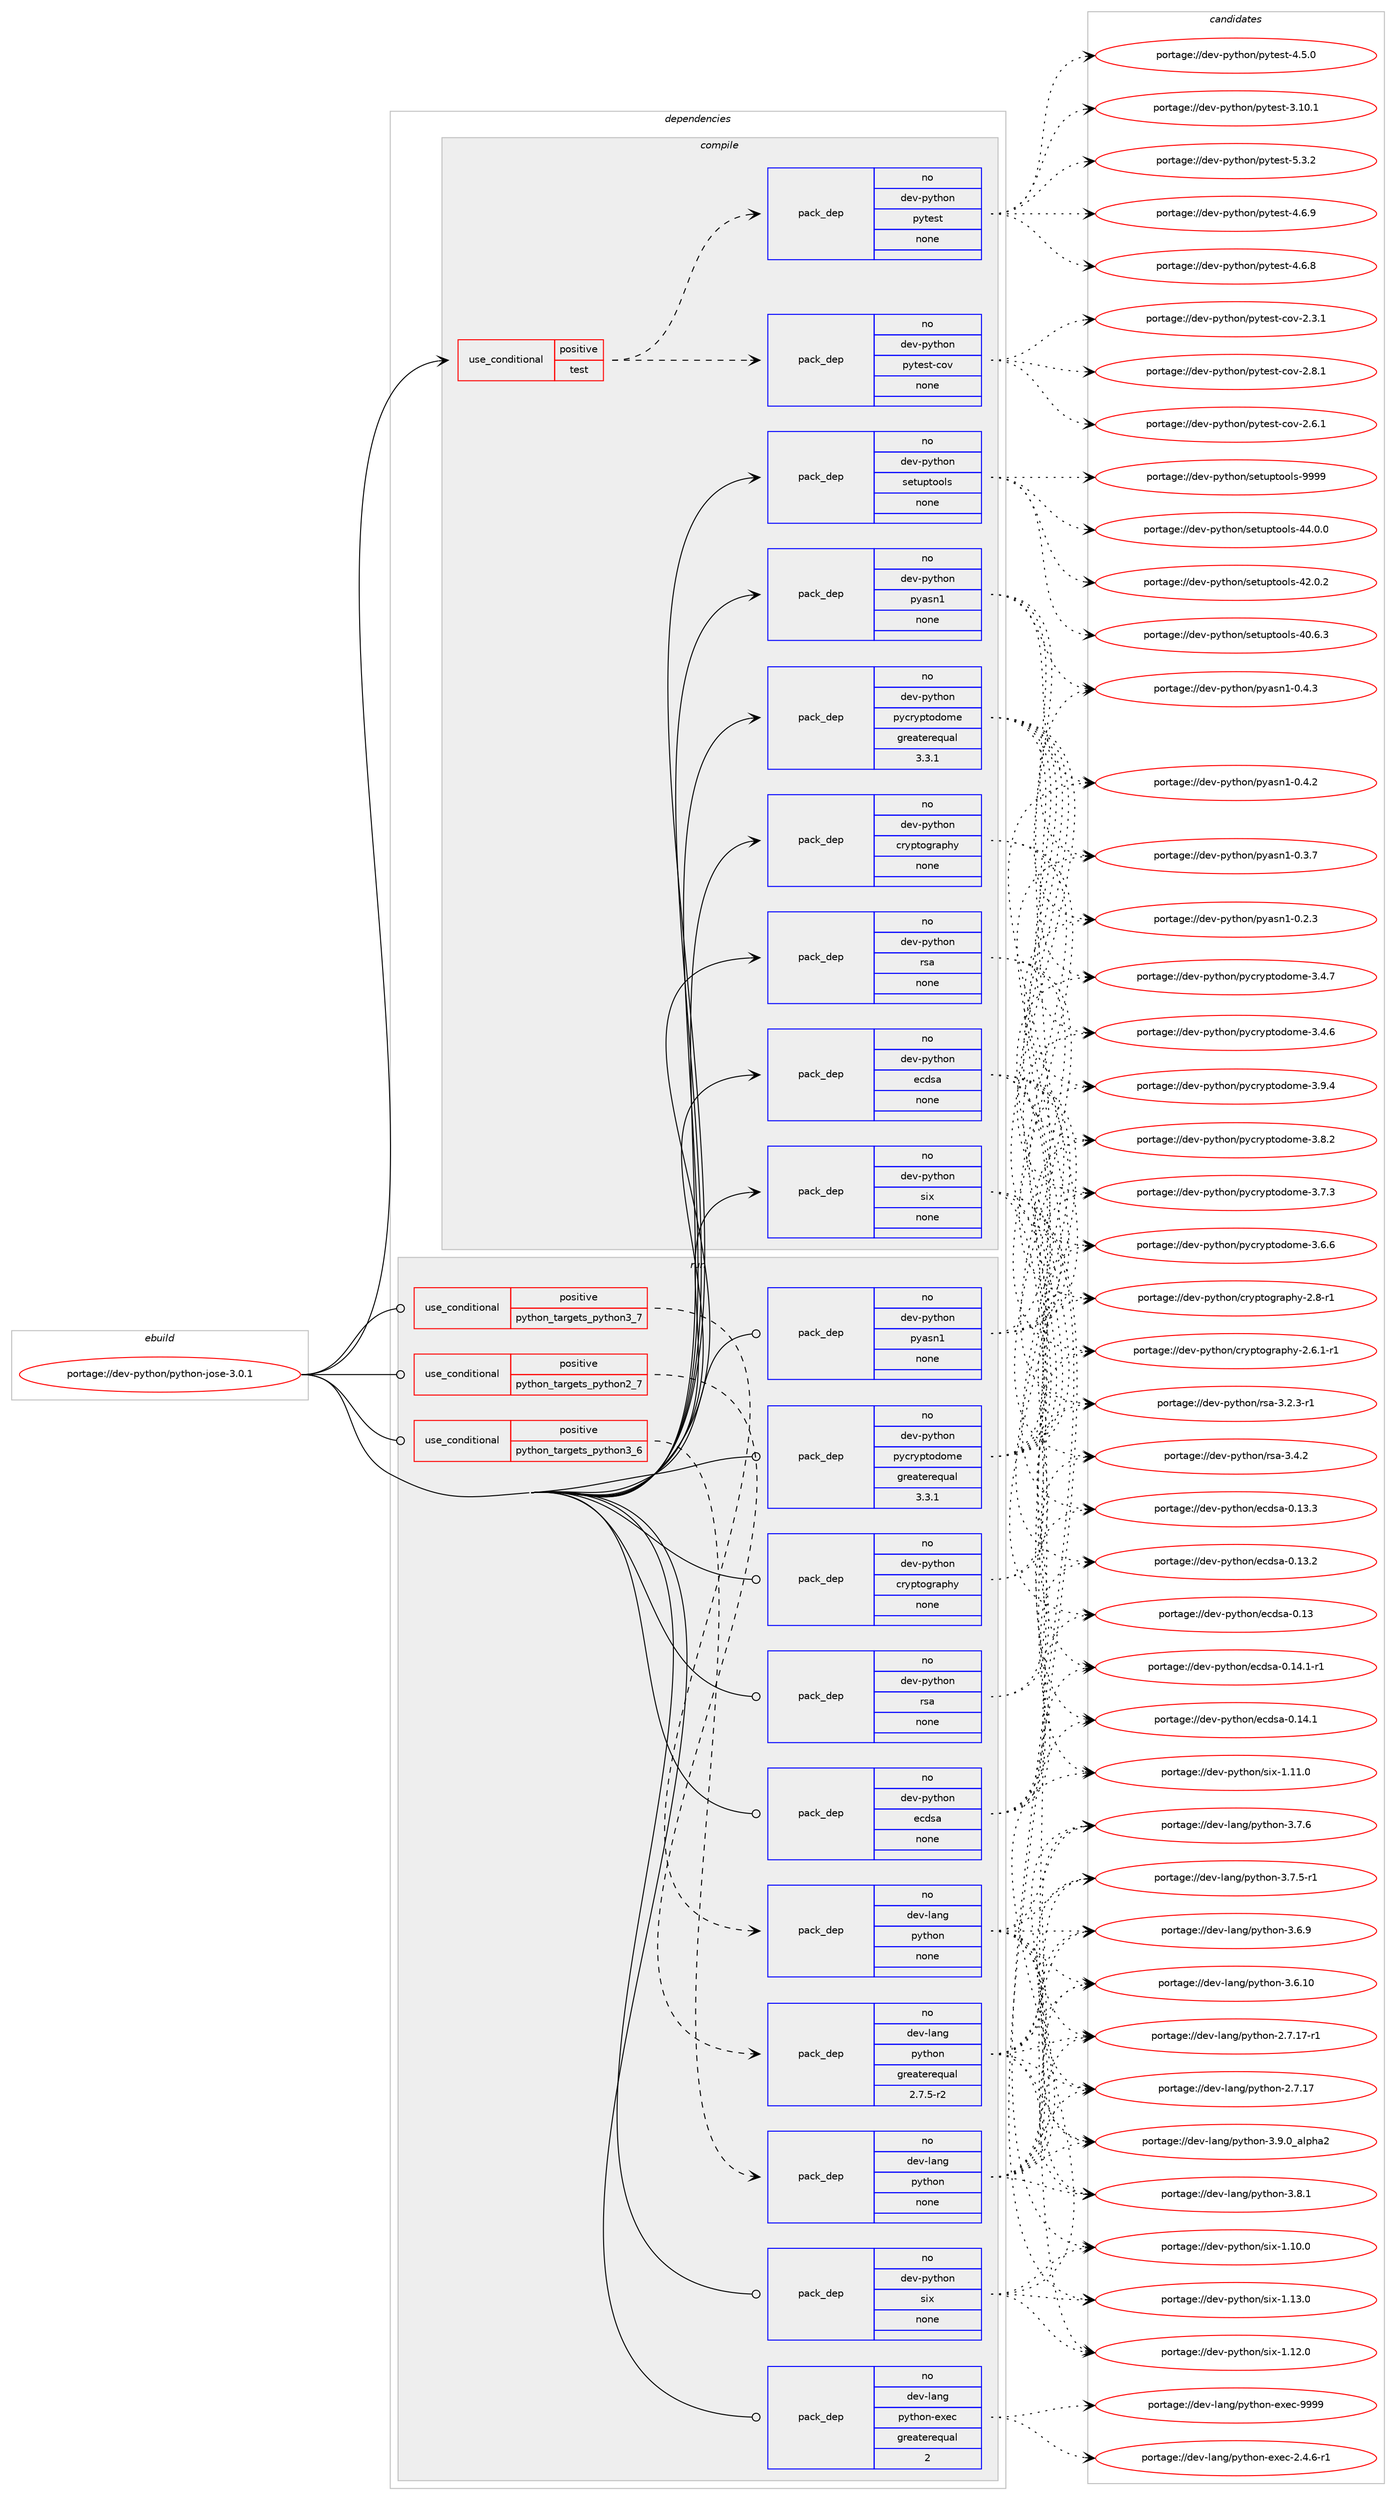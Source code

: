 digraph prolog {

# *************
# Graph options
# *************

newrank=true;
concentrate=true;
compound=true;
graph [rankdir=LR,fontname=Helvetica,fontsize=10,ranksep=1.5];#, ranksep=2.5, nodesep=0.2];
edge  [arrowhead=vee];
node  [fontname=Helvetica,fontsize=10];

# **********
# The ebuild
# **********

subgraph cluster_leftcol {
color=gray;
rank=same;
label=<<i>ebuild</i>>;
id [label="portage://dev-python/python-jose-3.0.1", color=red, width=4, href="../dev-python/python-jose-3.0.1.svg"];
}

# ****************
# The dependencies
# ****************

subgraph cluster_midcol {
color=gray;
label=<<i>dependencies</i>>;
subgraph cluster_compile {
fillcolor="#eeeeee";
style=filled;
label=<<i>compile</i>>;
subgraph cond107759 {
dependency432042 [label=<<TABLE BORDER="0" CELLBORDER="1" CELLSPACING="0" CELLPADDING="4"><TR><TD ROWSPAN="3" CELLPADDING="10">use_conditional</TD></TR><TR><TD>positive</TD></TR><TR><TD>test</TD></TR></TABLE>>, shape=none, color=red];
subgraph pack319368 {
dependency432043 [label=<<TABLE BORDER="0" CELLBORDER="1" CELLSPACING="0" CELLPADDING="4" WIDTH="220"><TR><TD ROWSPAN="6" CELLPADDING="30">pack_dep</TD></TR><TR><TD WIDTH="110">no</TD></TR><TR><TD>dev-python</TD></TR><TR><TD>pytest</TD></TR><TR><TD>none</TD></TR><TR><TD></TD></TR></TABLE>>, shape=none, color=blue];
}
dependency432042:e -> dependency432043:w [weight=20,style="dashed",arrowhead="vee"];
subgraph pack319369 {
dependency432044 [label=<<TABLE BORDER="0" CELLBORDER="1" CELLSPACING="0" CELLPADDING="4" WIDTH="220"><TR><TD ROWSPAN="6" CELLPADDING="30">pack_dep</TD></TR><TR><TD WIDTH="110">no</TD></TR><TR><TD>dev-python</TD></TR><TR><TD>pytest-cov</TD></TR><TR><TD>none</TD></TR><TR><TD></TD></TR></TABLE>>, shape=none, color=blue];
}
dependency432042:e -> dependency432044:w [weight=20,style="dashed",arrowhead="vee"];
}
id:e -> dependency432042:w [weight=20,style="solid",arrowhead="vee"];
subgraph pack319370 {
dependency432045 [label=<<TABLE BORDER="0" CELLBORDER="1" CELLSPACING="0" CELLPADDING="4" WIDTH="220"><TR><TD ROWSPAN="6" CELLPADDING="30">pack_dep</TD></TR><TR><TD WIDTH="110">no</TD></TR><TR><TD>dev-python</TD></TR><TR><TD>cryptography</TD></TR><TR><TD>none</TD></TR><TR><TD></TD></TR></TABLE>>, shape=none, color=blue];
}
id:e -> dependency432045:w [weight=20,style="solid",arrowhead="vee"];
subgraph pack319371 {
dependency432046 [label=<<TABLE BORDER="0" CELLBORDER="1" CELLSPACING="0" CELLPADDING="4" WIDTH="220"><TR><TD ROWSPAN="6" CELLPADDING="30">pack_dep</TD></TR><TR><TD WIDTH="110">no</TD></TR><TR><TD>dev-python</TD></TR><TR><TD>ecdsa</TD></TR><TR><TD>none</TD></TR><TR><TD></TD></TR></TABLE>>, shape=none, color=blue];
}
id:e -> dependency432046:w [weight=20,style="solid",arrowhead="vee"];
subgraph pack319372 {
dependency432047 [label=<<TABLE BORDER="0" CELLBORDER="1" CELLSPACING="0" CELLPADDING="4" WIDTH="220"><TR><TD ROWSPAN="6" CELLPADDING="30">pack_dep</TD></TR><TR><TD WIDTH="110">no</TD></TR><TR><TD>dev-python</TD></TR><TR><TD>pyasn1</TD></TR><TR><TD>none</TD></TR><TR><TD></TD></TR></TABLE>>, shape=none, color=blue];
}
id:e -> dependency432047:w [weight=20,style="solid",arrowhead="vee"];
subgraph pack319373 {
dependency432048 [label=<<TABLE BORDER="0" CELLBORDER="1" CELLSPACING="0" CELLPADDING="4" WIDTH="220"><TR><TD ROWSPAN="6" CELLPADDING="30">pack_dep</TD></TR><TR><TD WIDTH="110">no</TD></TR><TR><TD>dev-python</TD></TR><TR><TD>pycryptodome</TD></TR><TR><TD>greaterequal</TD></TR><TR><TD>3.3.1</TD></TR></TABLE>>, shape=none, color=blue];
}
id:e -> dependency432048:w [weight=20,style="solid",arrowhead="vee"];
subgraph pack319374 {
dependency432049 [label=<<TABLE BORDER="0" CELLBORDER="1" CELLSPACING="0" CELLPADDING="4" WIDTH="220"><TR><TD ROWSPAN="6" CELLPADDING="30">pack_dep</TD></TR><TR><TD WIDTH="110">no</TD></TR><TR><TD>dev-python</TD></TR><TR><TD>rsa</TD></TR><TR><TD>none</TD></TR><TR><TD></TD></TR></TABLE>>, shape=none, color=blue];
}
id:e -> dependency432049:w [weight=20,style="solid",arrowhead="vee"];
subgraph pack319375 {
dependency432050 [label=<<TABLE BORDER="0" CELLBORDER="1" CELLSPACING="0" CELLPADDING="4" WIDTH="220"><TR><TD ROWSPAN="6" CELLPADDING="30">pack_dep</TD></TR><TR><TD WIDTH="110">no</TD></TR><TR><TD>dev-python</TD></TR><TR><TD>setuptools</TD></TR><TR><TD>none</TD></TR><TR><TD></TD></TR></TABLE>>, shape=none, color=blue];
}
id:e -> dependency432050:w [weight=20,style="solid",arrowhead="vee"];
subgraph pack319376 {
dependency432051 [label=<<TABLE BORDER="0" CELLBORDER="1" CELLSPACING="0" CELLPADDING="4" WIDTH="220"><TR><TD ROWSPAN="6" CELLPADDING="30">pack_dep</TD></TR><TR><TD WIDTH="110">no</TD></TR><TR><TD>dev-python</TD></TR><TR><TD>six</TD></TR><TR><TD>none</TD></TR><TR><TD></TD></TR></TABLE>>, shape=none, color=blue];
}
id:e -> dependency432051:w [weight=20,style="solid",arrowhead="vee"];
}
subgraph cluster_compileandrun {
fillcolor="#eeeeee";
style=filled;
label=<<i>compile and run</i>>;
}
subgraph cluster_run {
fillcolor="#eeeeee";
style=filled;
label=<<i>run</i>>;
subgraph cond107760 {
dependency432052 [label=<<TABLE BORDER="0" CELLBORDER="1" CELLSPACING="0" CELLPADDING="4"><TR><TD ROWSPAN="3" CELLPADDING="10">use_conditional</TD></TR><TR><TD>positive</TD></TR><TR><TD>python_targets_python2_7</TD></TR></TABLE>>, shape=none, color=red];
subgraph pack319377 {
dependency432053 [label=<<TABLE BORDER="0" CELLBORDER="1" CELLSPACING="0" CELLPADDING="4" WIDTH="220"><TR><TD ROWSPAN="6" CELLPADDING="30">pack_dep</TD></TR><TR><TD WIDTH="110">no</TD></TR><TR><TD>dev-lang</TD></TR><TR><TD>python</TD></TR><TR><TD>greaterequal</TD></TR><TR><TD>2.7.5-r2</TD></TR></TABLE>>, shape=none, color=blue];
}
dependency432052:e -> dependency432053:w [weight=20,style="dashed",arrowhead="vee"];
}
id:e -> dependency432052:w [weight=20,style="solid",arrowhead="odot"];
subgraph cond107761 {
dependency432054 [label=<<TABLE BORDER="0" CELLBORDER="1" CELLSPACING="0" CELLPADDING="4"><TR><TD ROWSPAN="3" CELLPADDING="10">use_conditional</TD></TR><TR><TD>positive</TD></TR><TR><TD>python_targets_python3_6</TD></TR></TABLE>>, shape=none, color=red];
subgraph pack319378 {
dependency432055 [label=<<TABLE BORDER="0" CELLBORDER="1" CELLSPACING="0" CELLPADDING="4" WIDTH="220"><TR><TD ROWSPAN="6" CELLPADDING="30">pack_dep</TD></TR><TR><TD WIDTH="110">no</TD></TR><TR><TD>dev-lang</TD></TR><TR><TD>python</TD></TR><TR><TD>none</TD></TR><TR><TD></TD></TR></TABLE>>, shape=none, color=blue];
}
dependency432054:e -> dependency432055:w [weight=20,style="dashed",arrowhead="vee"];
}
id:e -> dependency432054:w [weight=20,style="solid",arrowhead="odot"];
subgraph cond107762 {
dependency432056 [label=<<TABLE BORDER="0" CELLBORDER="1" CELLSPACING="0" CELLPADDING="4"><TR><TD ROWSPAN="3" CELLPADDING="10">use_conditional</TD></TR><TR><TD>positive</TD></TR><TR><TD>python_targets_python3_7</TD></TR></TABLE>>, shape=none, color=red];
subgraph pack319379 {
dependency432057 [label=<<TABLE BORDER="0" CELLBORDER="1" CELLSPACING="0" CELLPADDING="4" WIDTH="220"><TR><TD ROWSPAN="6" CELLPADDING="30">pack_dep</TD></TR><TR><TD WIDTH="110">no</TD></TR><TR><TD>dev-lang</TD></TR><TR><TD>python</TD></TR><TR><TD>none</TD></TR><TR><TD></TD></TR></TABLE>>, shape=none, color=blue];
}
dependency432056:e -> dependency432057:w [weight=20,style="dashed",arrowhead="vee"];
}
id:e -> dependency432056:w [weight=20,style="solid",arrowhead="odot"];
subgraph pack319380 {
dependency432058 [label=<<TABLE BORDER="0" CELLBORDER="1" CELLSPACING="0" CELLPADDING="4" WIDTH="220"><TR><TD ROWSPAN="6" CELLPADDING="30">pack_dep</TD></TR><TR><TD WIDTH="110">no</TD></TR><TR><TD>dev-lang</TD></TR><TR><TD>python-exec</TD></TR><TR><TD>greaterequal</TD></TR><TR><TD>2</TD></TR></TABLE>>, shape=none, color=blue];
}
id:e -> dependency432058:w [weight=20,style="solid",arrowhead="odot"];
subgraph pack319381 {
dependency432059 [label=<<TABLE BORDER="0" CELLBORDER="1" CELLSPACING="0" CELLPADDING="4" WIDTH="220"><TR><TD ROWSPAN="6" CELLPADDING="30">pack_dep</TD></TR><TR><TD WIDTH="110">no</TD></TR><TR><TD>dev-python</TD></TR><TR><TD>cryptography</TD></TR><TR><TD>none</TD></TR><TR><TD></TD></TR></TABLE>>, shape=none, color=blue];
}
id:e -> dependency432059:w [weight=20,style="solid",arrowhead="odot"];
subgraph pack319382 {
dependency432060 [label=<<TABLE BORDER="0" CELLBORDER="1" CELLSPACING="0" CELLPADDING="4" WIDTH="220"><TR><TD ROWSPAN="6" CELLPADDING="30">pack_dep</TD></TR><TR><TD WIDTH="110">no</TD></TR><TR><TD>dev-python</TD></TR><TR><TD>ecdsa</TD></TR><TR><TD>none</TD></TR><TR><TD></TD></TR></TABLE>>, shape=none, color=blue];
}
id:e -> dependency432060:w [weight=20,style="solid",arrowhead="odot"];
subgraph pack319383 {
dependency432061 [label=<<TABLE BORDER="0" CELLBORDER="1" CELLSPACING="0" CELLPADDING="4" WIDTH="220"><TR><TD ROWSPAN="6" CELLPADDING="30">pack_dep</TD></TR><TR><TD WIDTH="110">no</TD></TR><TR><TD>dev-python</TD></TR><TR><TD>pyasn1</TD></TR><TR><TD>none</TD></TR><TR><TD></TD></TR></TABLE>>, shape=none, color=blue];
}
id:e -> dependency432061:w [weight=20,style="solid",arrowhead="odot"];
subgraph pack319384 {
dependency432062 [label=<<TABLE BORDER="0" CELLBORDER="1" CELLSPACING="0" CELLPADDING="4" WIDTH="220"><TR><TD ROWSPAN="6" CELLPADDING="30">pack_dep</TD></TR><TR><TD WIDTH="110">no</TD></TR><TR><TD>dev-python</TD></TR><TR><TD>pycryptodome</TD></TR><TR><TD>greaterequal</TD></TR><TR><TD>3.3.1</TD></TR></TABLE>>, shape=none, color=blue];
}
id:e -> dependency432062:w [weight=20,style="solid",arrowhead="odot"];
subgraph pack319385 {
dependency432063 [label=<<TABLE BORDER="0" CELLBORDER="1" CELLSPACING="0" CELLPADDING="4" WIDTH="220"><TR><TD ROWSPAN="6" CELLPADDING="30">pack_dep</TD></TR><TR><TD WIDTH="110">no</TD></TR><TR><TD>dev-python</TD></TR><TR><TD>rsa</TD></TR><TR><TD>none</TD></TR><TR><TD></TD></TR></TABLE>>, shape=none, color=blue];
}
id:e -> dependency432063:w [weight=20,style="solid",arrowhead="odot"];
subgraph pack319386 {
dependency432064 [label=<<TABLE BORDER="0" CELLBORDER="1" CELLSPACING="0" CELLPADDING="4" WIDTH="220"><TR><TD ROWSPAN="6" CELLPADDING="30">pack_dep</TD></TR><TR><TD WIDTH="110">no</TD></TR><TR><TD>dev-python</TD></TR><TR><TD>six</TD></TR><TR><TD>none</TD></TR><TR><TD></TD></TR></TABLE>>, shape=none, color=blue];
}
id:e -> dependency432064:w [weight=20,style="solid",arrowhead="odot"];
}
}

# **************
# The candidates
# **************

subgraph cluster_choices {
rank=same;
color=gray;
label=<<i>candidates</i>>;

subgraph choice319368 {
color=black;
nodesep=1;
choice1001011184511212111610411111047112121116101115116455346514650 [label="portage://dev-python/pytest-5.3.2", color=red, width=4,href="../dev-python/pytest-5.3.2.svg"];
choice1001011184511212111610411111047112121116101115116455246544657 [label="portage://dev-python/pytest-4.6.9", color=red, width=4,href="../dev-python/pytest-4.6.9.svg"];
choice1001011184511212111610411111047112121116101115116455246544656 [label="portage://dev-python/pytest-4.6.8", color=red, width=4,href="../dev-python/pytest-4.6.8.svg"];
choice1001011184511212111610411111047112121116101115116455246534648 [label="portage://dev-python/pytest-4.5.0", color=red, width=4,href="../dev-python/pytest-4.5.0.svg"];
choice100101118451121211161041111104711212111610111511645514649484649 [label="portage://dev-python/pytest-3.10.1", color=red, width=4,href="../dev-python/pytest-3.10.1.svg"];
dependency432043:e -> choice1001011184511212111610411111047112121116101115116455346514650:w [style=dotted,weight="100"];
dependency432043:e -> choice1001011184511212111610411111047112121116101115116455246544657:w [style=dotted,weight="100"];
dependency432043:e -> choice1001011184511212111610411111047112121116101115116455246544656:w [style=dotted,weight="100"];
dependency432043:e -> choice1001011184511212111610411111047112121116101115116455246534648:w [style=dotted,weight="100"];
dependency432043:e -> choice100101118451121211161041111104711212111610111511645514649484649:w [style=dotted,weight="100"];
}
subgraph choice319369 {
color=black;
nodesep=1;
choice10010111845112121116104111110471121211161011151164599111118455046564649 [label="portage://dev-python/pytest-cov-2.8.1", color=red, width=4,href="../dev-python/pytest-cov-2.8.1.svg"];
choice10010111845112121116104111110471121211161011151164599111118455046544649 [label="portage://dev-python/pytest-cov-2.6.1", color=red, width=4,href="../dev-python/pytest-cov-2.6.1.svg"];
choice10010111845112121116104111110471121211161011151164599111118455046514649 [label="portage://dev-python/pytest-cov-2.3.1", color=red, width=4,href="../dev-python/pytest-cov-2.3.1.svg"];
dependency432044:e -> choice10010111845112121116104111110471121211161011151164599111118455046564649:w [style=dotted,weight="100"];
dependency432044:e -> choice10010111845112121116104111110471121211161011151164599111118455046544649:w [style=dotted,weight="100"];
dependency432044:e -> choice10010111845112121116104111110471121211161011151164599111118455046514649:w [style=dotted,weight="100"];
}
subgraph choice319370 {
color=black;
nodesep=1;
choice10010111845112121116104111110479911412111211611110311497112104121455046564511449 [label="portage://dev-python/cryptography-2.8-r1", color=red, width=4,href="../dev-python/cryptography-2.8-r1.svg"];
choice100101118451121211161041111104799114121112116111103114971121041214550465446494511449 [label="portage://dev-python/cryptography-2.6.1-r1", color=red, width=4,href="../dev-python/cryptography-2.6.1-r1.svg"];
dependency432045:e -> choice10010111845112121116104111110479911412111211611110311497112104121455046564511449:w [style=dotted,weight="100"];
dependency432045:e -> choice100101118451121211161041111104799114121112116111103114971121041214550465446494511449:w [style=dotted,weight="100"];
}
subgraph choice319371 {
color=black;
nodesep=1;
choice10010111845112121116104111110471019910011597454846495246494511449 [label="portage://dev-python/ecdsa-0.14.1-r1", color=red, width=4,href="../dev-python/ecdsa-0.14.1-r1.svg"];
choice1001011184511212111610411111047101991001159745484649524649 [label="portage://dev-python/ecdsa-0.14.1", color=red, width=4,href="../dev-python/ecdsa-0.14.1.svg"];
choice1001011184511212111610411111047101991001159745484649514651 [label="portage://dev-python/ecdsa-0.13.3", color=red, width=4,href="../dev-python/ecdsa-0.13.3.svg"];
choice1001011184511212111610411111047101991001159745484649514650 [label="portage://dev-python/ecdsa-0.13.2", color=red, width=4,href="../dev-python/ecdsa-0.13.2.svg"];
choice100101118451121211161041111104710199100115974548464951 [label="portage://dev-python/ecdsa-0.13", color=red, width=4,href="../dev-python/ecdsa-0.13.svg"];
dependency432046:e -> choice10010111845112121116104111110471019910011597454846495246494511449:w [style=dotted,weight="100"];
dependency432046:e -> choice1001011184511212111610411111047101991001159745484649524649:w [style=dotted,weight="100"];
dependency432046:e -> choice1001011184511212111610411111047101991001159745484649514651:w [style=dotted,weight="100"];
dependency432046:e -> choice1001011184511212111610411111047101991001159745484649514650:w [style=dotted,weight="100"];
dependency432046:e -> choice100101118451121211161041111104710199100115974548464951:w [style=dotted,weight="100"];
}
subgraph choice319372 {
color=black;
nodesep=1;
choice10010111845112121116104111110471121219711511049454846524651 [label="portage://dev-python/pyasn1-0.4.3", color=red, width=4,href="../dev-python/pyasn1-0.4.3.svg"];
choice10010111845112121116104111110471121219711511049454846524650 [label="portage://dev-python/pyasn1-0.4.2", color=red, width=4,href="../dev-python/pyasn1-0.4.2.svg"];
choice10010111845112121116104111110471121219711511049454846514655 [label="portage://dev-python/pyasn1-0.3.7", color=red, width=4,href="../dev-python/pyasn1-0.3.7.svg"];
choice10010111845112121116104111110471121219711511049454846504651 [label="portage://dev-python/pyasn1-0.2.3", color=red, width=4,href="../dev-python/pyasn1-0.2.3.svg"];
dependency432047:e -> choice10010111845112121116104111110471121219711511049454846524651:w [style=dotted,weight="100"];
dependency432047:e -> choice10010111845112121116104111110471121219711511049454846524650:w [style=dotted,weight="100"];
dependency432047:e -> choice10010111845112121116104111110471121219711511049454846514655:w [style=dotted,weight="100"];
dependency432047:e -> choice10010111845112121116104111110471121219711511049454846504651:w [style=dotted,weight="100"];
}
subgraph choice319373 {
color=black;
nodesep=1;
choice100101118451121211161041111104711212199114121112116111100111109101455146574652 [label="portage://dev-python/pycryptodome-3.9.4", color=red, width=4,href="../dev-python/pycryptodome-3.9.4.svg"];
choice100101118451121211161041111104711212199114121112116111100111109101455146564650 [label="portage://dev-python/pycryptodome-3.8.2", color=red, width=4,href="../dev-python/pycryptodome-3.8.2.svg"];
choice100101118451121211161041111104711212199114121112116111100111109101455146554651 [label="portage://dev-python/pycryptodome-3.7.3", color=red, width=4,href="../dev-python/pycryptodome-3.7.3.svg"];
choice100101118451121211161041111104711212199114121112116111100111109101455146544654 [label="portage://dev-python/pycryptodome-3.6.6", color=red, width=4,href="../dev-python/pycryptodome-3.6.6.svg"];
choice100101118451121211161041111104711212199114121112116111100111109101455146524655 [label="portage://dev-python/pycryptodome-3.4.7", color=red, width=4,href="../dev-python/pycryptodome-3.4.7.svg"];
choice100101118451121211161041111104711212199114121112116111100111109101455146524654 [label="portage://dev-python/pycryptodome-3.4.6", color=red, width=4,href="../dev-python/pycryptodome-3.4.6.svg"];
dependency432048:e -> choice100101118451121211161041111104711212199114121112116111100111109101455146574652:w [style=dotted,weight="100"];
dependency432048:e -> choice100101118451121211161041111104711212199114121112116111100111109101455146564650:w [style=dotted,weight="100"];
dependency432048:e -> choice100101118451121211161041111104711212199114121112116111100111109101455146554651:w [style=dotted,weight="100"];
dependency432048:e -> choice100101118451121211161041111104711212199114121112116111100111109101455146544654:w [style=dotted,weight="100"];
dependency432048:e -> choice100101118451121211161041111104711212199114121112116111100111109101455146524655:w [style=dotted,weight="100"];
dependency432048:e -> choice100101118451121211161041111104711212199114121112116111100111109101455146524654:w [style=dotted,weight="100"];
}
subgraph choice319374 {
color=black;
nodesep=1;
choice100101118451121211161041111104711411597455146524650 [label="portage://dev-python/rsa-3.4.2", color=red, width=4,href="../dev-python/rsa-3.4.2.svg"];
choice1001011184511212111610411111047114115974551465046514511449 [label="portage://dev-python/rsa-3.2.3-r1", color=red, width=4,href="../dev-python/rsa-3.2.3-r1.svg"];
dependency432049:e -> choice100101118451121211161041111104711411597455146524650:w [style=dotted,weight="100"];
dependency432049:e -> choice1001011184511212111610411111047114115974551465046514511449:w [style=dotted,weight="100"];
}
subgraph choice319375 {
color=black;
nodesep=1;
choice10010111845112121116104111110471151011161171121161111111081154557575757 [label="portage://dev-python/setuptools-9999", color=red, width=4,href="../dev-python/setuptools-9999.svg"];
choice100101118451121211161041111104711510111611711211611111110811545525246484648 [label="portage://dev-python/setuptools-44.0.0", color=red, width=4,href="../dev-python/setuptools-44.0.0.svg"];
choice100101118451121211161041111104711510111611711211611111110811545525046484650 [label="portage://dev-python/setuptools-42.0.2", color=red, width=4,href="../dev-python/setuptools-42.0.2.svg"];
choice100101118451121211161041111104711510111611711211611111110811545524846544651 [label="portage://dev-python/setuptools-40.6.3", color=red, width=4,href="../dev-python/setuptools-40.6.3.svg"];
dependency432050:e -> choice10010111845112121116104111110471151011161171121161111111081154557575757:w [style=dotted,weight="100"];
dependency432050:e -> choice100101118451121211161041111104711510111611711211611111110811545525246484648:w [style=dotted,weight="100"];
dependency432050:e -> choice100101118451121211161041111104711510111611711211611111110811545525046484650:w [style=dotted,weight="100"];
dependency432050:e -> choice100101118451121211161041111104711510111611711211611111110811545524846544651:w [style=dotted,weight="100"];
}
subgraph choice319376 {
color=black;
nodesep=1;
choice100101118451121211161041111104711510512045494649514648 [label="portage://dev-python/six-1.13.0", color=red, width=4,href="../dev-python/six-1.13.0.svg"];
choice100101118451121211161041111104711510512045494649504648 [label="portage://dev-python/six-1.12.0", color=red, width=4,href="../dev-python/six-1.12.0.svg"];
choice100101118451121211161041111104711510512045494649494648 [label="portage://dev-python/six-1.11.0", color=red, width=4,href="../dev-python/six-1.11.0.svg"];
choice100101118451121211161041111104711510512045494649484648 [label="portage://dev-python/six-1.10.0", color=red, width=4,href="../dev-python/six-1.10.0.svg"];
dependency432051:e -> choice100101118451121211161041111104711510512045494649514648:w [style=dotted,weight="100"];
dependency432051:e -> choice100101118451121211161041111104711510512045494649504648:w [style=dotted,weight="100"];
dependency432051:e -> choice100101118451121211161041111104711510512045494649494648:w [style=dotted,weight="100"];
dependency432051:e -> choice100101118451121211161041111104711510512045494649484648:w [style=dotted,weight="100"];
}
subgraph choice319377 {
color=black;
nodesep=1;
choice10010111845108971101034711212111610411111045514657464895971081121049750 [label="portage://dev-lang/python-3.9.0_alpha2", color=red, width=4,href="../dev-lang/python-3.9.0_alpha2.svg"];
choice100101118451089711010347112121116104111110455146564649 [label="portage://dev-lang/python-3.8.1", color=red, width=4,href="../dev-lang/python-3.8.1.svg"];
choice100101118451089711010347112121116104111110455146554654 [label="portage://dev-lang/python-3.7.6", color=red, width=4,href="../dev-lang/python-3.7.6.svg"];
choice1001011184510897110103471121211161041111104551465546534511449 [label="portage://dev-lang/python-3.7.5-r1", color=red, width=4,href="../dev-lang/python-3.7.5-r1.svg"];
choice100101118451089711010347112121116104111110455146544657 [label="portage://dev-lang/python-3.6.9", color=red, width=4,href="../dev-lang/python-3.6.9.svg"];
choice10010111845108971101034711212111610411111045514654464948 [label="portage://dev-lang/python-3.6.10", color=red, width=4,href="../dev-lang/python-3.6.10.svg"];
choice100101118451089711010347112121116104111110455046554649554511449 [label="portage://dev-lang/python-2.7.17-r1", color=red, width=4,href="../dev-lang/python-2.7.17-r1.svg"];
choice10010111845108971101034711212111610411111045504655464955 [label="portage://dev-lang/python-2.7.17", color=red, width=4,href="../dev-lang/python-2.7.17.svg"];
dependency432053:e -> choice10010111845108971101034711212111610411111045514657464895971081121049750:w [style=dotted,weight="100"];
dependency432053:e -> choice100101118451089711010347112121116104111110455146564649:w [style=dotted,weight="100"];
dependency432053:e -> choice100101118451089711010347112121116104111110455146554654:w [style=dotted,weight="100"];
dependency432053:e -> choice1001011184510897110103471121211161041111104551465546534511449:w [style=dotted,weight="100"];
dependency432053:e -> choice100101118451089711010347112121116104111110455146544657:w [style=dotted,weight="100"];
dependency432053:e -> choice10010111845108971101034711212111610411111045514654464948:w [style=dotted,weight="100"];
dependency432053:e -> choice100101118451089711010347112121116104111110455046554649554511449:w [style=dotted,weight="100"];
dependency432053:e -> choice10010111845108971101034711212111610411111045504655464955:w [style=dotted,weight="100"];
}
subgraph choice319378 {
color=black;
nodesep=1;
choice10010111845108971101034711212111610411111045514657464895971081121049750 [label="portage://dev-lang/python-3.9.0_alpha2", color=red, width=4,href="../dev-lang/python-3.9.0_alpha2.svg"];
choice100101118451089711010347112121116104111110455146564649 [label="portage://dev-lang/python-3.8.1", color=red, width=4,href="../dev-lang/python-3.8.1.svg"];
choice100101118451089711010347112121116104111110455146554654 [label="portage://dev-lang/python-3.7.6", color=red, width=4,href="../dev-lang/python-3.7.6.svg"];
choice1001011184510897110103471121211161041111104551465546534511449 [label="portage://dev-lang/python-3.7.5-r1", color=red, width=4,href="../dev-lang/python-3.7.5-r1.svg"];
choice100101118451089711010347112121116104111110455146544657 [label="portage://dev-lang/python-3.6.9", color=red, width=4,href="../dev-lang/python-3.6.9.svg"];
choice10010111845108971101034711212111610411111045514654464948 [label="portage://dev-lang/python-3.6.10", color=red, width=4,href="../dev-lang/python-3.6.10.svg"];
choice100101118451089711010347112121116104111110455046554649554511449 [label="portage://dev-lang/python-2.7.17-r1", color=red, width=4,href="../dev-lang/python-2.7.17-r1.svg"];
choice10010111845108971101034711212111610411111045504655464955 [label="portage://dev-lang/python-2.7.17", color=red, width=4,href="../dev-lang/python-2.7.17.svg"];
dependency432055:e -> choice10010111845108971101034711212111610411111045514657464895971081121049750:w [style=dotted,weight="100"];
dependency432055:e -> choice100101118451089711010347112121116104111110455146564649:w [style=dotted,weight="100"];
dependency432055:e -> choice100101118451089711010347112121116104111110455146554654:w [style=dotted,weight="100"];
dependency432055:e -> choice1001011184510897110103471121211161041111104551465546534511449:w [style=dotted,weight="100"];
dependency432055:e -> choice100101118451089711010347112121116104111110455146544657:w [style=dotted,weight="100"];
dependency432055:e -> choice10010111845108971101034711212111610411111045514654464948:w [style=dotted,weight="100"];
dependency432055:e -> choice100101118451089711010347112121116104111110455046554649554511449:w [style=dotted,weight="100"];
dependency432055:e -> choice10010111845108971101034711212111610411111045504655464955:w [style=dotted,weight="100"];
}
subgraph choice319379 {
color=black;
nodesep=1;
choice10010111845108971101034711212111610411111045514657464895971081121049750 [label="portage://dev-lang/python-3.9.0_alpha2", color=red, width=4,href="../dev-lang/python-3.9.0_alpha2.svg"];
choice100101118451089711010347112121116104111110455146564649 [label="portage://dev-lang/python-3.8.1", color=red, width=4,href="../dev-lang/python-3.8.1.svg"];
choice100101118451089711010347112121116104111110455146554654 [label="portage://dev-lang/python-3.7.6", color=red, width=4,href="../dev-lang/python-3.7.6.svg"];
choice1001011184510897110103471121211161041111104551465546534511449 [label="portage://dev-lang/python-3.7.5-r1", color=red, width=4,href="../dev-lang/python-3.7.5-r1.svg"];
choice100101118451089711010347112121116104111110455146544657 [label="portage://dev-lang/python-3.6.9", color=red, width=4,href="../dev-lang/python-3.6.9.svg"];
choice10010111845108971101034711212111610411111045514654464948 [label="portage://dev-lang/python-3.6.10", color=red, width=4,href="../dev-lang/python-3.6.10.svg"];
choice100101118451089711010347112121116104111110455046554649554511449 [label="portage://dev-lang/python-2.7.17-r1", color=red, width=4,href="../dev-lang/python-2.7.17-r1.svg"];
choice10010111845108971101034711212111610411111045504655464955 [label="portage://dev-lang/python-2.7.17", color=red, width=4,href="../dev-lang/python-2.7.17.svg"];
dependency432057:e -> choice10010111845108971101034711212111610411111045514657464895971081121049750:w [style=dotted,weight="100"];
dependency432057:e -> choice100101118451089711010347112121116104111110455146564649:w [style=dotted,weight="100"];
dependency432057:e -> choice100101118451089711010347112121116104111110455146554654:w [style=dotted,weight="100"];
dependency432057:e -> choice1001011184510897110103471121211161041111104551465546534511449:w [style=dotted,weight="100"];
dependency432057:e -> choice100101118451089711010347112121116104111110455146544657:w [style=dotted,weight="100"];
dependency432057:e -> choice10010111845108971101034711212111610411111045514654464948:w [style=dotted,weight="100"];
dependency432057:e -> choice100101118451089711010347112121116104111110455046554649554511449:w [style=dotted,weight="100"];
dependency432057:e -> choice10010111845108971101034711212111610411111045504655464955:w [style=dotted,weight="100"];
}
subgraph choice319380 {
color=black;
nodesep=1;
choice10010111845108971101034711212111610411111045101120101994557575757 [label="portage://dev-lang/python-exec-9999", color=red, width=4,href="../dev-lang/python-exec-9999.svg"];
choice10010111845108971101034711212111610411111045101120101994550465246544511449 [label="portage://dev-lang/python-exec-2.4.6-r1", color=red, width=4,href="../dev-lang/python-exec-2.4.6-r1.svg"];
dependency432058:e -> choice10010111845108971101034711212111610411111045101120101994557575757:w [style=dotted,weight="100"];
dependency432058:e -> choice10010111845108971101034711212111610411111045101120101994550465246544511449:w [style=dotted,weight="100"];
}
subgraph choice319381 {
color=black;
nodesep=1;
choice10010111845112121116104111110479911412111211611110311497112104121455046564511449 [label="portage://dev-python/cryptography-2.8-r1", color=red, width=4,href="../dev-python/cryptography-2.8-r1.svg"];
choice100101118451121211161041111104799114121112116111103114971121041214550465446494511449 [label="portage://dev-python/cryptography-2.6.1-r1", color=red, width=4,href="../dev-python/cryptography-2.6.1-r1.svg"];
dependency432059:e -> choice10010111845112121116104111110479911412111211611110311497112104121455046564511449:w [style=dotted,weight="100"];
dependency432059:e -> choice100101118451121211161041111104799114121112116111103114971121041214550465446494511449:w [style=dotted,weight="100"];
}
subgraph choice319382 {
color=black;
nodesep=1;
choice10010111845112121116104111110471019910011597454846495246494511449 [label="portage://dev-python/ecdsa-0.14.1-r1", color=red, width=4,href="../dev-python/ecdsa-0.14.1-r1.svg"];
choice1001011184511212111610411111047101991001159745484649524649 [label="portage://dev-python/ecdsa-0.14.1", color=red, width=4,href="../dev-python/ecdsa-0.14.1.svg"];
choice1001011184511212111610411111047101991001159745484649514651 [label="portage://dev-python/ecdsa-0.13.3", color=red, width=4,href="../dev-python/ecdsa-0.13.3.svg"];
choice1001011184511212111610411111047101991001159745484649514650 [label="portage://dev-python/ecdsa-0.13.2", color=red, width=4,href="../dev-python/ecdsa-0.13.2.svg"];
choice100101118451121211161041111104710199100115974548464951 [label="portage://dev-python/ecdsa-0.13", color=red, width=4,href="../dev-python/ecdsa-0.13.svg"];
dependency432060:e -> choice10010111845112121116104111110471019910011597454846495246494511449:w [style=dotted,weight="100"];
dependency432060:e -> choice1001011184511212111610411111047101991001159745484649524649:w [style=dotted,weight="100"];
dependency432060:e -> choice1001011184511212111610411111047101991001159745484649514651:w [style=dotted,weight="100"];
dependency432060:e -> choice1001011184511212111610411111047101991001159745484649514650:w [style=dotted,weight="100"];
dependency432060:e -> choice100101118451121211161041111104710199100115974548464951:w [style=dotted,weight="100"];
}
subgraph choice319383 {
color=black;
nodesep=1;
choice10010111845112121116104111110471121219711511049454846524651 [label="portage://dev-python/pyasn1-0.4.3", color=red, width=4,href="../dev-python/pyasn1-0.4.3.svg"];
choice10010111845112121116104111110471121219711511049454846524650 [label="portage://dev-python/pyasn1-0.4.2", color=red, width=4,href="../dev-python/pyasn1-0.4.2.svg"];
choice10010111845112121116104111110471121219711511049454846514655 [label="portage://dev-python/pyasn1-0.3.7", color=red, width=4,href="../dev-python/pyasn1-0.3.7.svg"];
choice10010111845112121116104111110471121219711511049454846504651 [label="portage://dev-python/pyasn1-0.2.3", color=red, width=4,href="../dev-python/pyasn1-0.2.3.svg"];
dependency432061:e -> choice10010111845112121116104111110471121219711511049454846524651:w [style=dotted,weight="100"];
dependency432061:e -> choice10010111845112121116104111110471121219711511049454846524650:w [style=dotted,weight="100"];
dependency432061:e -> choice10010111845112121116104111110471121219711511049454846514655:w [style=dotted,weight="100"];
dependency432061:e -> choice10010111845112121116104111110471121219711511049454846504651:w [style=dotted,weight="100"];
}
subgraph choice319384 {
color=black;
nodesep=1;
choice100101118451121211161041111104711212199114121112116111100111109101455146574652 [label="portage://dev-python/pycryptodome-3.9.4", color=red, width=4,href="../dev-python/pycryptodome-3.9.4.svg"];
choice100101118451121211161041111104711212199114121112116111100111109101455146564650 [label="portage://dev-python/pycryptodome-3.8.2", color=red, width=4,href="../dev-python/pycryptodome-3.8.2.svg"];
choice100101118451121211161041111104711212199114121112116111100111109101455146554651 [label="portage://dev-python/pycryptodome-3.7.3", color=red, width=4,href="../dev-python/pycryptodome-3.7.3.svg"];
choice100101118451121211161041111104711212199114121112116111100111109101455146544654 [label="portage://dev-python/pycryptodome-3.6.6", color=red, width=4,href="../dev-python/pycryptodome-3.6.6.svg"];
choice100101118451121211161041111104711212199114121112116111100111109101455146524655 [label="portage://dev-python/pycryptodome-3.4.7", color=red, width=4,href="../dev-python/pycryptodome-3.4.7.svg"];
choice100101118451121211161041111104711212199114121112116111100111109101455146524654 [label="portage://dev-python/pycryptodome-3.4.6", color=red, width=4,href="../dev-python/pycryptodome-3.4.6.svg"];
dependency432062:e -> choice100101118451121211161041111104711212199114121112116111100111109101455146574652:w [style=dotted,weight="100"];
dependency432062:e -> choice100101118451121211161041111104711212199114121112116111100111109101455146564650:w [style=dotted,weight="100"];
dependency432062:e -> choice100101118451121211161041111104711212199114121112116111100111109101455146554651:w [style=dotted,weight="100"];
dependency432062:e -> choice100101118451121211161041111104711212199114121112116111100111109101455146544654:w [style=dotted,weight="100"];
dependency432062:e -> choice100101118451121211161041111104711212199114121112116111100111109101455146524655:w [style=dotted,weight="100"];
dependency432062:e -> choice100101118451121211161041111104711212199114121112116111100111109101455146524654:w [style=dotted,weight="100"];
}
subgraph choice319385 {
color=black;
nodesep=1;
choice100101118451121211161041111104711411597455146524650 [label="portage://dev-python/rsa-3.4.2", color=red, width=4,href="../dev-python/rsa-3.4.2.svg"];
choice1001011184511212111610411111047114115974551465046514511449 [label="portage://dev-python/rsa-3.2.3-r1", color=red, width=4,href="../dev-python/rsa-3.2.3-r1.svg"];
dependency432063:e -> choice100101118451121211161041111104711411597455146524650:w [style=dotted,weight="100"];
dependency432063:e -> choice1001011184511212111610411111047114115974551465046514511449:w [style=dotted,weight="100"];
}
subgraph choice319386 {
color=black;
nodesep=1;
choice100101118451121211161041111104711510512045494649514648 [label="portage://dev-python/six-1.13.0", color=red, width=4,href="../dev-python/six-1.13.0.svg"];
choice100101118451121211161041111104711510512045494649504648 [label="portage://dev-python/six-1.12.0", color=red, width=4,href="../dev-python/six-1.12.0.svg"];
choice100101118451121211161041111104711510512045494649494648 [label="portage://dev-python/six-1.11.0", color=red, width=4,href="../dev-python/six-1.11.0.svg"];
choice100101118451121211161041111104711510512045494649484648 [label="portage://dev-python/six-1.10.0", color=red, width=4,href="../dev-python/six-1.10.0.svg"];
dependency432064:e -> choice100101118451121211161041111104711510512045494649514648:w [style=dotted,weight="100"];
dependency432064:e -> choice100101118451121211161041111104711510512045494649504648:w [style=dotted,weight="100"];
dependency432064:e -> choice100101118451121211161041111104711510512045494649494648:w [style=dotted,weight="100"];
dependency432064:e -> choice100101118451121211161041111104711510512045494649484648:w [style=dotted,weight="100"];
}
}

}
